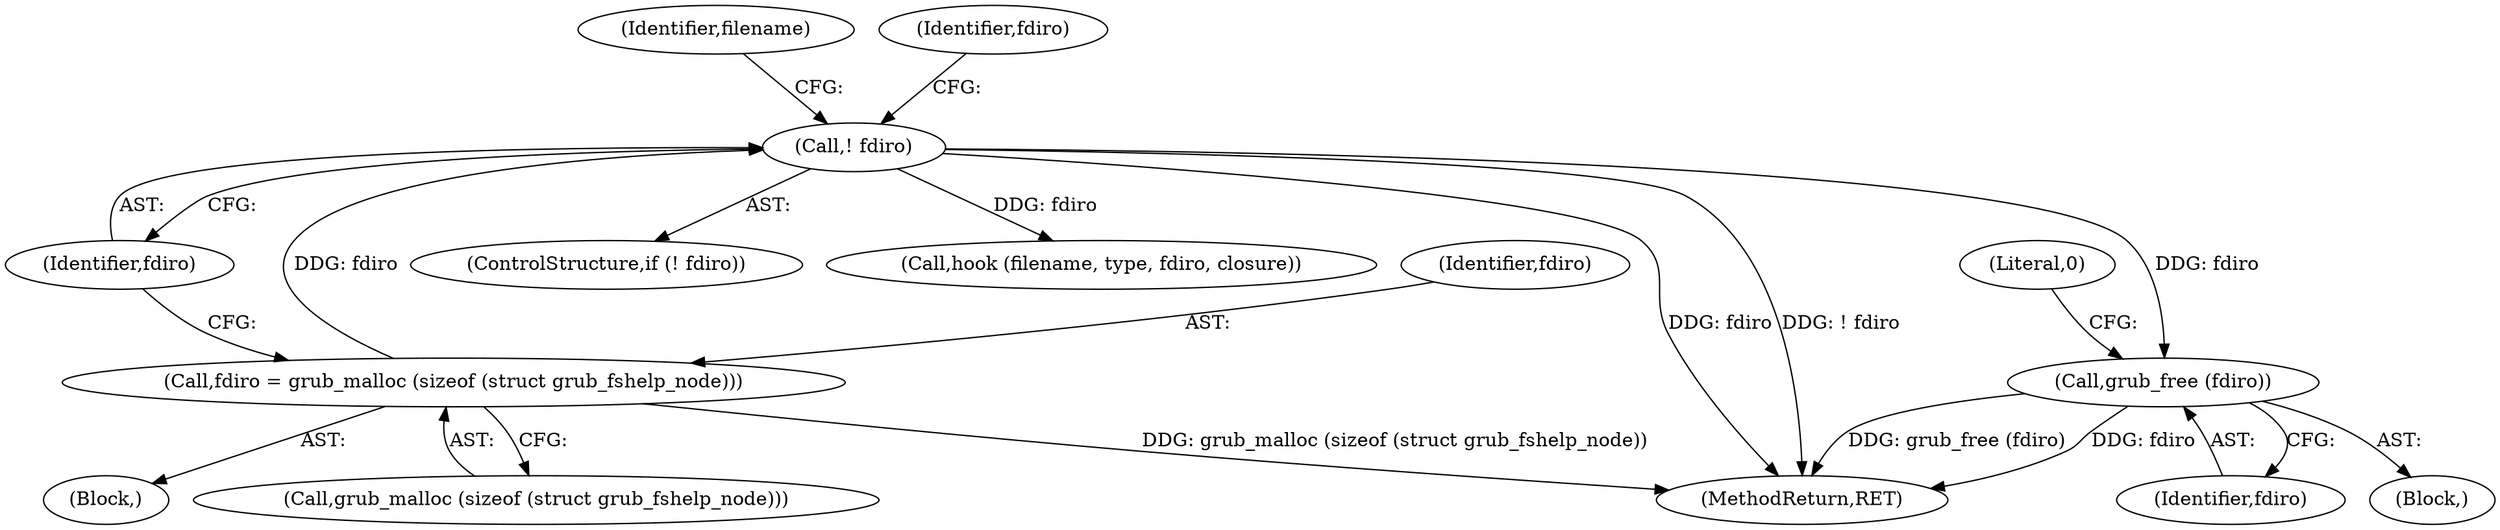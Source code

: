 digraph "0_radare2_796dd28aaa6b9fa76d99c42c4d5ff8b257cc2191_0@API" {
"1000316" [label="(Call,grub_free (fdiro))"];
"1000227" [label="(Call,! fdiro)"];
"1000221" [label="(Call,fdiro = grub_malloc (sizeof (struct grub_fshelp_node)))"];
"1000222" [label="(Identifier,fdiro)"];
"1000313" [label="(Block,)"];
"1000227" [label="(Call,! fdiro)"];
"1000226" [label="(ControlStructure,if (! fdiro))"];
"1000370" [label="(Call,hook (filename, type, fdiro, closure))"];
"1000181" [label="(Block,)"];
"1000223" [label="(Call,grub_malloc (sizeof (struct grub_fshelp_node)))"];
"1000221" [label="(Call,fdiro = grub_malloc (sizeof (struct grub_fshelp_node)))"];
"1000231" [label="(Identifier,filename)"];
"1000319" [label="(Literal,0)"];
"1000317" [label="(Identifier,fdiro)"];
"1000316" [label="(Call,grub_free (fdiro))"];
"1000228" [label="(Identifier,fdiro)"];
"1000236" [label="(Identifier,fdiro)"];
"1000390" [label="(MethodReturn,RET)"];
"1000316" -> "1000313"  [label="AST: "];
"1000316" -> "1000317"  [label="CFG: "];
"1000317" -> "1000316"  [label="AST: "];
"1000319" -> "1000316"  [label="CFG: "];
"1000316" -> "1000390"  [label="DDG: grub_free (fdiro)"];
"1000316" -> "1000390"  [label="DDG: fdiro"];
"1000227" -> "1000316"  [label="DDG: fdiro"];
"1000227" -> "1000226"  [label="AST: "];
"1000227" -> "1000228"  [label="CFG: "];
"1000228" -> "1000227"  [label="AST: "];
"1000231" -> "1000227"  [label="CFG: "];
"1000236" -> "1000227"  [label="CFG: "];
"1000227" -> "1000390"  [label="DDG: ! fdiro"];
"1000227" -> "1000390"  [label="DDG: fdiro"];
"1000221" -> "1000227"  [label="DDG: fdiro"];
"1000227" -> "1000370"  [label="DDG: fdiro"];
"1000221" -> "1000181"  [label="AST: "];
"1000221" -> "1000223"  [label="CFG: "];
"1000222" -> "1000221"  [label="AST: "];
"1000223" -> "1000221"  [label="AST: "];
"1000228" -> "1000221"  [label="CFG: "];
"1000221" -> "1000390"  [label="DDG: grub_malloc (sizeof (struct grub_fshelp_node))"];
}

